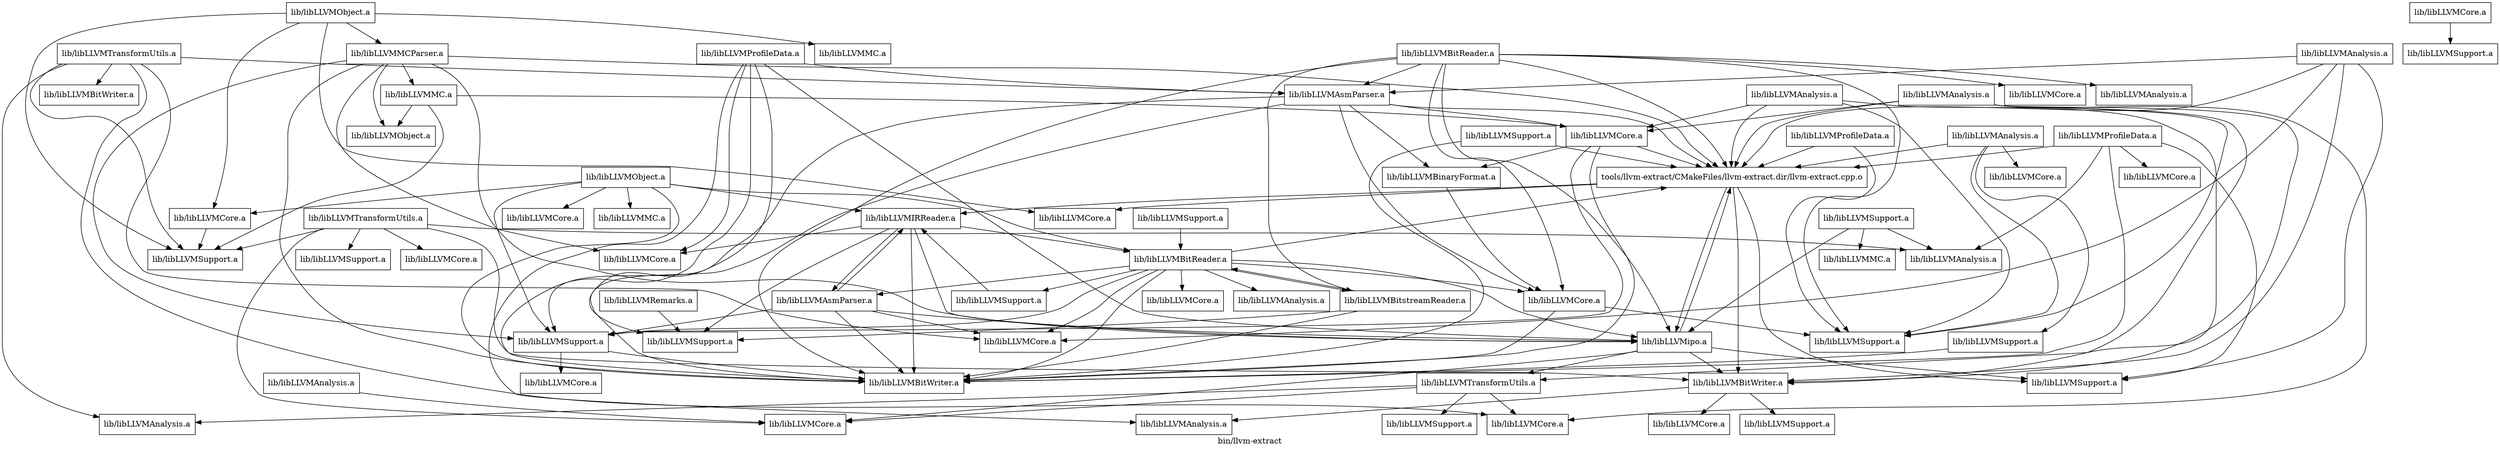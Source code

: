 digraph "bin/llvm-extract" {
	label="bin/llvm-extract";

	Node0x55a71d08d600 [shape=record,shape=record,label="{tools/llvm-extract/CMakeFiles/llvm-extract.dir/llvm-extract.cpp.o}"];
	Node0x55a71d08d600 -> Node0x55a71d088938;
	Node0x55a71d08d600 -> Node0x55a71d087070;
	Node0x55a71d08d600 -> Node0x55a71d082af8;
	Node0x55a71d08d600 -> Node0x55a71d08c0e0;
	Node0x55a71d08d600 -> Node0x55a71d0849d8;
	Node0x55a71d088938 [shape=record,shape=record,label="{lib/libLLVMBitWriter.a}"];
	Node0x55a71d088938 -> Node0x55a71d084358;
	Node0x55a71d088938 -> Node0x55a71d08d050;
	Node0x55a71d088938 -> Node0x55a71d08e438;
	Node0x55a71d087070 [shape=record,shape=record,label="{lib/libLLVMCore.a}"];
	Node0x55a71d082af8 [shape=record,shape=record,label="{lib/libLLVMipo.a}"];
	Node0x55a71d082af8 -> Node0x55a71d08d600;
	Node0x55a71d082af8 -> Node0x55a71d088938;
	Node0x55a71d082af8 -> Node0x55a71d088b40;
	Node0x55a71d082af8 -> Node0x55a71d0849d8;
	Node0x55a71d082af8 -> Node0x55a71d0826e8;
	Node0x55a71d08c0e0 [shape=record,shape=record,label="{lib/libLLVMIRReader.a}"];
	Node0x55a71d08c0e0 -> Node0x55a71d089568;
	Node0x55a71d08c0e0 -> Node0x55a71d084700;
	Node0x55a71d08c0e0 -> Node0x55a71d082af8;
	Node0x55a71d08c0e0 -> Node0x55a71d08d9a8;
	Node0x55a71d08c0e0 -> Node0x55a71d08d668;
	Node0x55a71d08c0e0 -> Node0x55a71d08ae98;
	Node0x55a71d0849d8 [shape=record,shape=record,label="{lib/libLLVMSupport.a}"];
	Node0x55a71d084358 [shape=record,shape=record,label="{lib/libLLVMCore.a}"];
	Node0x55a71d08d050 [shape=record,shape=record,label="{lib/libLLVMSupport.a}"];
	Node0x55a71d08e438 [shape=record,shape=record,label="{lib/libLLVMAnalysis.a}"];
	Node0x55a71d08a8e8 [shape=record,shape=record,label="{lib/libLLVMCore.a}"];
	Node0x55a71d08a8e8 -> Node0x55a71d08d600;
	Node0x55a71d08a8e8 -> Node0x55a71d089568;
	Node0x55a71d08a8e8 -> Node0x55a71d08d8d8;
	Node0x55a71d08a8e8 -> Node0x55a71d083fb0;
	Node0x55a71d089568 [shape=record,shape=record,label="{lib/libLLVMBitWriter.a}"];
	Node0x55a71d08d8d8 [shape=record,shape=record,label="{lib/libLLVMSupport.a}"];
	Node0x55a71d08d8d8 -> Node0x55a71d089568;
	Node0x55a71d08d8d8 -> Node0x55a71d0899e0;
	Node0x55a71d083fb0 [shape=record,shape=record,label="{lib/libLLVMBinaryFormat.a}"];
	Node0x55a71d083fb0 -> Node0x55a71d084018;
	Node0x55a71d088b40 [shape=record,shape=record,label="{lib/libLLVMCore.a}"];
	Node0x55a71d0826e8 [shape=record,shape=record,label="{lib/libLLVMTransformUtils.a}"];
	Node0x55a71d0826e8 -> Node0x55a71d088b40;
	Node0x55a71d0826e8 -> Node0x55a71d08a200;
	Node0x55a71d0826e8 -> Node0x55a71d083c08;
	Node0x55a71d0826e8 -> Node0x55a71d08c1b0;
	Node0x55a71d084700 [shape=record,shape=record,label="{lib/libLLVMCore.a}"];
	Node0x55a71d08d9a8 [shape=record,shape=record,label="{lib/libLLVMSupport.a}"];
	Node0x55a71d08d668 [shape=record,shape=record,label="{lib/libLLVMAsmParser.a}"];
	Node0x55a71d08d668 -> Node0x55a71d089568;
	Node0x55a71d08d668 -> Node0x55a71d08b310;
	Node0x55a71d08d668 -> Node0x55a71d082af8;
	Node0x55a71d08d668 -> Node0x55a71d08c0e0;
	Node0x55a71d08d668 -> Node0x55a71d08d8d8;
	Node0x55a71d08ae98 [shape=record,shape=record,label="{lib/libLLVMBitReader.a}"];
	Node0x55a71d08ae98 -> Node0x55a71d08d600;
	Node0x55a71d08ae98 -> Node0x55a71d089568;
	Node0x55a71d08ae98 -> Node0x55a71d08b310;
	Node0x55a71d08ae98 -> Node0x55a71d082af8;
	Node0x55a71d08ae98 -> Node0x55a71d08d8d8;
	Node0x55a71d08ae98 -> Node0x55a71d08d668;
	Node0x55a71d08ae98 -> Node0x55a71d084018;
	Node0x55a71d08ae98 -> Node0x55a71d08de88;
	Node0x55a71d08ae98 -> Node0x55a71d088ba8;
	Node0x55a71d08ae98 -> Node0x55a71d08a6e0;
	Node0x55a71d08ae98 -> Node0x55a71d08b9f8;
	Node0x55a71d0899e0 [shape=record,shape=record,label="{lib/libLLVMCore.a}"];
	Node0x55a71d08b310 [shape=record,shape=record,label="{lib/libLLVMCore.a}"];
	Node0x55a71d08bac8 [shape=record,shape=record,label="{lib/libLLVMAsmParser.a}"];
	Node0x55a71d08bac8 -> Node0x55a71d08d600;
	Node0x55a71d08bac8 -> Node0x55a71d089568;
	Node0x55a71d08bac8 -> Node0x55a71d08a8e8;
	Node0x55a71d08bac8 -> Node0x55a71d08d8d8;
	Node0x55a71d08bac8 -> Node0x55a71d084018;
	Node0x55a71d08bac8 -> Node0x55a71d083fb0;
	Node0x55a71d084018 [shape=record,shape=record,label="{lib/libLLVMCore.a}"];
	Node0x55a71d084018 -> Node0x55a71d089568;
	Node0x55a71d084018 -> Node0x55a71d08dce8;
	Node0x55a71d08dce8 [shape=record,shape=record,label="{lib/libLLVMSupport.a}"];
	Node0x55a71d08a200 [shape=record,shape=record,label="{lib/libLLVMSupport.a}"];
	Node0x55a71d083c08 [shape=record,shape=record,label="{lib/libLLVMCore.a}"];
	Node0x55a71d08c1b0 [shape=record,shape=record,label="{lib/libLLVMAnalysis.a}"];
	Node0x55a71d083040 [shape=record,shape=record,label="{lib/libLLVMCore.a}"];
	Node0x55a71d083040 -> Node0x55a71d086988;
	Node0x55a71d086988 [shape=record,shape=record,label="{lib/libLLVMSupport.a}"];
	Node0x55a71d082000 [shape=record,shape=record,label="{lib/libLLVMTransformUtils.a}"];
	Node0x55a71d082000 -> Node0x55a71d088938;
	Node0x55a71d082000 -> Node0x55a71d088b40;
	Node0x55a71d082000 -> Node0x55a71d082f08;
	Node0x55a71d082000 -> Node0x55a71d08cfe8;
	Node0x55a71d082000 -> Node0x55a71d084220;
	Node0x55a71d082000 -> Node0x55a71d082618;
	Node0x55a71d082f08 [shape=record,shape=record,label="{lib/libLLVMSupport.a}"];
	Node0x55a71d08cfe8 [shape=record,shape=record,label="{lib/libLLVMCore.a}"];
	Node0x55a71d084220 [shape=record,shape=record,label="{lib/libLLVMSupport.a}"];
	Node0x55a71d082618 [shape=record,shape=record,label="{lib/libLLVMAnalysis.a}"];
	Node0x55a71d083c70 [shape=record,shape=record,label="{lib/libLLVMTransformUtils.a}"];
	Node0x55a71d083c70 -> Node0x55a71d089e58;
	Node0x55a71d083c70 -> Node0x55a71d08b310;
	Node0x55a71d083c70 -> Node0x55a71d082f08;
	Node0x55a71d083c70 -> Node0x55a71d08bac8;
	Node0x55a71d083c70 -> Node0x55a71d083c08;
	Node0x55a71d083c70 -> Node0x55a71d08c1b0;
	Node0x55a71d089e58 [shape=record,shape=record,label="{lib/libLLVMBitWriter.a}"];
	Node0x55a71d08e0f8 [shape=record,shape=record,label="{lib/libLLVMAnalysis.a}"];
	Node0x55a71d08e0f8 -> Node0x55a71d08d600;
	Node0x55a71d08e0f8 -> Node0x55a71d088938;
	Node0x55a71d08e0f8 -> Node0x55a71d08b310;
	Node0x55a71d08e0f8 -> Node0x55a71d0849d8;
	Node0x55a71d08e0f8 -> Node0x55a71d08bac8;
	Node0x55a71d08c558 [shape=record,shape=record,label="{lib/libLLVMSupport.a}"];
	Node0x55a71d08c558 -> Node0x55a71d08d600;
	Node0x55a71d08c558 -> Node0x55a71d089568;
	Node0x55a71d0878f8 [shape=record,shape=record,label="{lib/libLLVMAnalysis.a}"];
	Node0x55a71d0878f8 -> Node0x55a71d08d600;
	Node0x55a71d0878f8 -> Node0x55a71d088938;
	Node0x55a71d0878f8 -> Node0x55a71d08a8e8;
	Node0x55a71d0878f8 -> Node0x55a71d08dce8;
	Node0x55a71d083728 [shape=record,shape=record,label="{lib/libLLVMSupport.a}"];
	Node0x55a71d083728 -> Node0x55a71d089568;
	Node0x55a71d083ee0 [shape=record,shape=record,label="{lib/libLLVMAnalysis.a}"];
	Node0x55a71d083ee0 -> Node0x55a71d08d600;
	Node0x55a71d083ee0 -> Node0x55a71d0828f0;
	Node0x55a71d083ee0 -> Node0x55a71d08dce8;
	Node0x55a71d083ee0 -> Node0x55a71d083728;
	Node0x55a71d0828f0 [shape=record,shape=record,label="{lib/libLLVMCore.a}"];
	Node0x55a71d08be70 [shape=record,shape=record,label="{lib/libLLVMAnalysis.a}"];
	Node0x55a71d08be70 -> Node0x55a71d08d600;
	Node0x55a71d08be70 -> Node0x55a71d088938;
	Node0x55a71d08be70 -> Node0x55a71d08a8e8;
	Node0x55a71d08be70 -> Node0x55a71d08dce8;
	Node0x55a71d08be70 -> Node0x55a71d083c08;
	Node0x55a71d08be70 -> Node0x55a71d0826e8;
	Node0x55a71d081cc0 [shape=record,shape=record,label="{lib/libLLVMAnalysis.a}"];
	Node0x55a71d081cc0 -> Node0x55a71d088b40;
	Node0x55a71d089088 [shape=record,shape=record,label="{lib/libLLVMObject.a}"];
	Node0x55a71d089088 -> Node0x55a71d089568;
	Node0x55a71d089088 -> Node0x55a71d08aa20;
	Node0x55a71d089088 -> Node0x55a71d08c0e0;
	Node0x55a71d089088 -> Node0x55a71d08d8d8;
	Node0x55a71d089088 -> Node0x55a71d089360;
	Node0x55a71d089088 -> Node0x55a71d08ae98;
	Node0x55a71d089088 -> Node0x55a71d08d808;
	Node0x55a71d08aa20 [shape=record,shape=record,label="{lib/libLLVMCore.a}"];
	Node0x55a71d089360 [shape=record,shape=record,label="{lib/libLLVMCore.a}"];
	Node0x55a71d089360 -> Node0x55a71d082f08;
	Node0x55a71d08d808 [shape=record,shape=record,label="{lib/libLLVMMC.a}"];
	Node0x55a71d0889a0 [shape=record,shape=record,label="{lib/libLLVMObject.a}"];
	Node0x55a71d0889a0 -> Node0x55a71d087070;
	Node0x55a71d0889a0 -> Node0x55a71d082f08;
	Node0x55a71d0889a0 -> Node0x55a71d089360;
	Node0x55a71d0889a0 -> Node0x55a71d08cbd8;
	Node0x55a71d0889a0 -> Node0x55a71d089df0;
	Node0x55a71d08cbd8 [shape=record,shape=record,label="{lib/libLLVMMCParser.a}"];
	Node0x55a71d08cbd8 -> Node0x55a71d08d600;
	Node0x55a71d08cbd8 -> Node0x55a71d089568;
	Node0x55a71d08cbd8 -> Node0x55a71d084700;
	Node0x55a71d08cbd8 -> Node0x55a71d082af8;
	Node0x55a71d08cbd8 -> Node0x55a71d08d8d8;
	Node0x55a71d08cbd8 -> Node0x55a71d08abc0;
	Node0x55a71d08cbd8 -> Node0x55a71d08ae30;
	Node0x55a71d089df0 [shape=record,shape=record,label="{lib/libLLVMMC.a}"];
	Node0x55a71d08de88 [shape=record,shape=record,label="{lib/libLLVMAnalysis.a}"];
	Node0x55a71d088ba8 [shape=record,shape=record,label="{lib/libLLVMCore.a}"];
	Node0x55a71d08a6e0 [shape=record,shape=record,label="{lib/libLLVMSupport.a}"];
	Node0x55a71d08a6e0 -> Node0x55a71d08c0e0;
	Node0x55a71d08b9f8 [shape=record,shape=record,label="{lib/libLLVMBitstreamReader.a}"];
	Node0x55a71d08b9f8 -> Node0x55a71d089568;
	Node0x55a71d08b9f8 -> Node0x55a71d08d9a8;
	Node0x55a71d08b9f8 -> Node0x55a71d08ae98;
	Node0x55a71d089d20 [shape=record,shape=record,label="{lib/libLLVMBitReader.a}"];
	Node0x55a71d089d20 -> Node0x55a71d08d600;
	Node0x55a71d089d20 -> Node0x55a71d089568;
	Node0x55a71d089d20 -> Node0x55a71d084c48;
	Node0x55a71d089d20 -> Node0x55a71d082af8;
	Node0x55a71d089d20 -> Node0x55a71d08dce8;
	Node0x55a71d089d20 -> Node0x55a71d08bac8;
	Node0x55a71d089d20 -> Node0x55a71d084018;
	Node0x55a71d089d20 -> Node0x55a71d08e1c8;
	Node0x55a71d089d20 -> Node0x55a71d08b9f8;
	Node0x55a71d084c48 [shape=record,shape=record,label="{lib/libLLVMCore.a}"];
	Node0x55a71d08e1c8 [shape=record,shape=record,label="{lib/libLLVMAnalysis.a}"];
	Node0x55a71d08abc0 [shape=record,shape=record,label="{lib/libLLVMObject.a}"];
	Node0x55a71d08ae30 [shape=record,shape=record,label="{lib/libLLVMMC.a}"];
	Node0x55a71d08ae30 -> Node0x55a71d08a8e8;
	Node0x55a71d08ae30 -> Node0x55a71d082f08;
	Node0x55a71d08ae30 -> Node0x55a71d08abc0;
	Node0x55a71d08e300 [shape=record,shape=record,label="{lib/libLLVMProfileData.a}"];
	Node0x55a71d08e300 -> Node0x55a71d08d600;
	Node0x55a71d08e300 -> Node0x55a71d089568;
	Node0x55a71d08e300 -> Node0x55a71d08a408;
	Node0x55a71d08e300 -> Node0x55a71d0849d8;
	Node0x55a71d08e300 -> Node0x55a71d082618;
	Node0x55a71d08a408 [shape=record,shape=record,label="{lib/libLLVMCore.a}"];
	Node0x55a71d087f78 [shape=record,shape=record,label="{lib/libLLVMProfileData.a}"];
	Node0x55a71d087f78 -> Node0x55a71d089568;
	Node0x55a71d087f78 -> Node0x55a71d084700;
	Node0x55a71d087f78 -> Node0x55a71d082af8;
	Node0x55a71d087f78 -> Node0x55a71d08d9a8;
	Node0x55a71d087f78 -> Node0x55a71d08bac8;
	Node0x55a71d087f78 -> Node0x55a71d08e438;
	Node0x55a71d0869f0 [shape=record,shape=record,label="{lib/libLLVMProfileData.a}"];
	Node0x55a71d0869f0 -> Node0x55a71d08d600;
	Node0x55a71d0869f0 -> Node0x55a71d08dce8;
	Node0x55a71d084698 [shape=record,shape=record,label="{lib/libLLVMSupport.a}"];
	Node0x55a71d084698 -> Node0x55a71d08ae98;
	Node0x55a71d082c30 [shape=record,shape=record,label="{lib/libLLVMRemarks.a}"];
	Node0x55a71d082c30 -> Node0x55a71d08d9a8;
	Node0x55a71d08cf18 [shape=record,shape=record,label="{lib/libLLVMSupport.a}"];
	Node0x55a71d08cf18 -> Node0x55a71d082af8;
	Node0x55a71d08cf18 -> Node0x55a71d082618;
	Node0x55a71d08cf18 -> Node0x55a71d08a4d8;
	Node0x55a71d08a4d8 [shape=record,shape=record,label="{lib/libLLVMMC.a}"];
}
